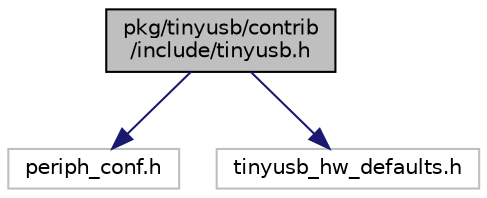 digraph "pkg/tinyusb/contrib/include/tinyusb.h"
{
 // LATEX_PDF_SIZE
  edge [fontname="Helvetica",fontsize="10",labelfontname="Helvetica",labelfontsize="10"];
  node [fontname="Helvetica",fontsize="10",shape=record];
  Node1 [label="pkg/tinyusb/contrib\l/include/tinyusb.h",height=0.2,width=0.4,color="black", fillcolor="grey75", style="filled", fontcolor="black",tooltip="TinyUSB API."];
  Node1 -> Node2 [color="midnightblue",fontsize="10",style="solid",fontname="Helvetica"];
  Node2 [label="periph_conf.h",height=0.2,width=0.4,color="grey75", fillcolor="white", style="filled",tooltip=" "];
  Node1 -> Node3 [color="midnightblue",fontsize="10",style="solid",fontname="Helvetica"];
  Node3 [label="tinyusb_hw_defaults.h",height=0.2,width=0.4,color="grey75", fillcolor="white", style="filled",tooltip=" "];
}
